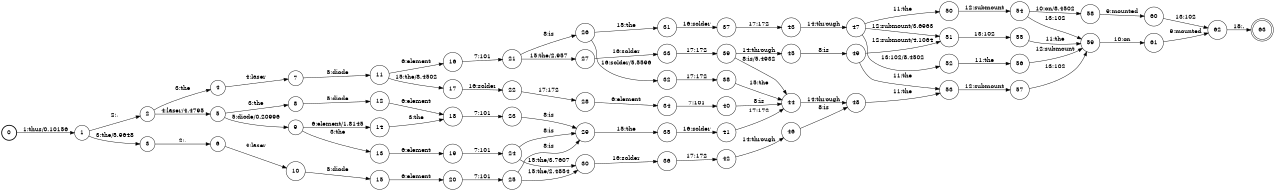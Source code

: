 digraph FST {
rankdir = LR;
size = "8.5,11";
label = "";
center = 1;
orientation = Portrait;
ranksep = "0.4";
nodesep = "0.25";
0 [label = "0", shape = circle, style = bold, fontsize = 14]
	0 -> 1 [label = "1:thus/0.10156", fontsize = 14];
1 [label = "1", shape = circle, style = solid, fontsize = 14]
	1 -> 2 [label = "2:,", fontsize = 14];
	1 -> 3 [label = "3:the/5.9648", fontsize = 14];
2 [label = "2", shape = circle, style = solid, fontsize = 14]
	2 -> 4 [label = "3:the", fontsize = 14];
	2 -> 5 [label = "4:laser/4.4795", fontsize = 14];
3 [label = "3", shape = circle, style = solid, fontsize = 14]
	3 -> 6 [label = "2:,", fontsize = 14];
4 [label = "4", shape = circle, style = solid, fontsize = 14]
	4 -> 7 [label = "4:laser", fontsize = 14];
5 [label = "5", shape = circle, style = solid, fontsize = 14]
	5 -> 8 [label = "3:the", fontsize = 14];
	5 -> 9 [label = "5:diode/0.20996", fontsize = 14];
6 [label = "6", shape = circle, style = solid, fontsize = 14]
	6 -> 10 [label = "4:laser", fontsize = 14];
7 [label = "7", shape = circle, style = solid, fontsize = 14]
	7 -> 11 [label = "5:diode", fontsize = 14];
8 [label = "8", shape = circle, style = solid, fontsize = 14]
	8 -> 12 [label = "5:diode", fontsize = 14];
9 [label = "9", shape = circle, style = solid, fontsize = 14]
	9 -> 13 [label = "3:the", fontsize = 14];
	9 -> 14 [label = "6:element/1.8145", fontsize = 14];
10 [label = "10", shape = circle, style = solid, fontsize = 14]
	10 -> 15 [label = "5:diode", fontsize = 14];
11 [label = "11", shape = circle, style = solid, fontsize = 14]
	11 -> 17 [label = "15:the/8.4502", fontsize = 14];
	11 -> 16 [label = "6:element", fontsize = 14];
12 [label = "12", shape = circle, style = solid, fontsize = 14]
	12 -> 18 [label = "6:element", fontsize = 14];
13 [label = "13", shape = circle, style = solid, fontsize = 14]
	13 -> 19 [label = "6:element", fontsize = 14];
14 [label = "14", shape = circle, style = solid, fontsize = 14]
	14 -> 18 [label = "3:the", fontsize = 14];
15 [label = "15", shape = circle, style = solid, fontsize = 14]
	15 -> 20 [label = "6:element", fontsize = 14];
16 [label = "16", shape = circle, style = solid, fontsize = 14]
	16 -> 21 [label = "7:101", fontsize = 14];
17 [label = "17", shape = circle, style = solid, fontsize = 14]
	17 -> 22 [label = "16:solder", fontsize = 14];
18 [label = "18", shape = circle, style = solid, fontsize = 14]
	18 -> 23 [label = "7:101", fontsize = 14];
19 [label = "19", shape = circle, style = solid, fontsize = 14]
	19 -> 24 [label = "7:101", fontsize = 14];
20 [label = "20", shape = circle, style = solid, fontsize = 14]
	20 -> 25 [label = "7:101", fontsize = 14];
21 [label = "21", shape = circle, style = solid, fontsize = 14]
	21 -> 27 [label = "15:the/2.957", fontsize = 14];
	21 -> 26 [label = "8:is", fontsize = 14];
22 [label = "22", shape = circle, style = solid, fontsize = 14]
	22 -> 28 [label = "17:172", fontsize = 14];
23 [label = "23", shape = circle, style = solid, fontsize = 14]
	23 -> 29 [label = "8:is", fontsize = 14];
24 [label = "24", shape = circle, style = solid, fontsize = 14]
	24 -> 30 [label = "15:the/3.7607", fontsize = 14];
	24 -> 29 [label = "8:is", fontsize = 14];
25 [label = "25", shape = circle, style = solid, fontsize = 14]
	25 -> 30 [label = "15:the/2.4854", fontsize = 14];
	25 -> 29 [label = "8:is", fontsize = 14];
26 [label = "26", shape = circle, style = solid, fontsize = 14]
	26 -> 31 [label = "15:the", fontsize = 14];
	26 -> 32 [label = "16:solder/5.5596", fontsize = 14];
27 [label = "27", shape = circle, style = solid, fontsize = 14]
	27 -> 33 [label = "16:solder", fontsize = 14];
28 [label = "28", shape = circle, style = solid, fontsize = 14]
	28 -> 34 [label = "6:element", fontsize = 14];
29 [label = "29", shape = circle, style = solid, fontsize = 14]
	29 -> 35 [label = "15:the", fontsize = 14];
30 [label = "30", shape = circle, style = solid, fontsize = 14]
	30 -> 36 [label = "16:solder", fontsize = 14];
31 [label = "31", shape = circle, style = solid, fontsize = 14]
	31 -> 37 [label = "16:solder", fontsize = 14];
32 [label = "32", shape = circle, style = solid, fontsize = 14]
	32 -> 38 [label = "17:172", fontsize = 14];
33 [label = "33", shape = circle, style = solid, fontsize = 14]
	33 -> 39 [label = "17:172", fontsize = 14];
34 [label = "34", shape = circle, style = solid, fontsize = 14]
	34 -> 40 [label = "7:101", fontsize = 14];
35 [label = "35", shape = circle, style = solid, fontsize = 14]
	35 -> 41 [label = "16:solder", fontsize = 14];
36 [label = "36", shape = circle, style = solid, fontsize = 14]
	36 -> 42 [label = "17:172", fontsize = 14];
37 [label = "37", shape = circle, style = solid, fontsize = 14]
	37 -> 43 [label = "17:172", fontsize = 14];
38 [label = "38", shape = circle, style = solid, fontsize = 14]
	38 -> 44 [label = "15:the", fontsize = 14];
39 [label = "39", shape = circle, style = solid, fontsize = 14]
	39 -> 44 [label = "8:is/5.4932", fontsize = 14];
	39 -> 45 [label = "14:through", fontsize = 14];
40 [label = "40", shape = circle, style = solid, fontsize = 14]
	40 -> 44 [label = "8:is", fontsize = 14];
41 [label = "41", shape = circle, style = solid, fontsize = 14]
	41 -> 44 [label = "17:172", fontsize = 14];
42 [label = "42", shape = circle, style = solid, fontsize = 14]
	42 -> 46 [label = "14:through", fontsize = 14];
43 [label = "43", shape = circle, style = solid, fontsize = 14]
	43 -> 47 [label = "14:through", fontsize = 14];
44 [label = "44", shape = circle, style = solid, fontsize = 14]
	44 -> 48 [label = "14:through", fontsize = 14];
45 [label = "45", shape = circle, style = solid, fontsize = 14]
	45 -> 49 [label = "8:is", fontsize = 14];
46 [label = "46", shape = circle, style = solid, fontsize = 14]
	46 -> 48 [label = "8:is", fontsize = 14];
47 [label = "47", shape = circle, style = solid, fontsize = 14]
	47 -> 50 [label = "11:the", fontsize = 14];
	47 -> 51 [label = "12:submount/3.6963", fontsize = 14];
	47 -> 52 [label = "13:102/8.4502", fontsize = 14];
48 [label = "48", shape = circle, style = solid, fontsize = 14]
	48 -> 53 [label = "11:the", fontsize = 14];
49 [label = "49", shape = circle, style = solid, fontsize = 14]
	49 -> 53 [label = "11:the", fontsize = 14];
	49 -> 51 [label = "12:submount/4.1064", fontsize = 14];
50 [label = "50", shape = circle, style = solid, fontsize = 14]
	50 -> 54 [label = "12:submount", fontsize = 14];
51 [label = "51", shape = circle, style = solid, fontsize = 14]
	51 -> 55 [label = "13:102", fontsize = 14];
52 [label = "52", shape = circle, style = solid, fontsize = 14]
	52 -> 56 [label = "11:the", fontsize = 14];
53 [label = "53", shape = circle, style = solid, fontsize = 14]
	53 -> 57 [label = "12:submount", fontsize = 14];
54 [label = "54", shape = circle, style = solid, fontsize = 14]
	54 -> 58 [label = "10:on/8.4502", fontsize = 14];
	54 -> 59 [label = "13:102", fontsize = 14];
55 [label = "55", shape = circle, style = solid, fontsize = 14]
	55 -> 59 [label = "11:the", fontsize = 14];
56 [label = "56", shape = circle, style = solid, fontsize = 14]
	56 -> 59 [label = "12:submount", fontsize = 14];
57 [label = "57", shape = circle, style = solid, fontsize = 14]
	57 -> 59 [label = "13:102", fontsize = 14];
58 [label = "58", shape = circle, style = solid, fontsize = 14]
	58 -> 60 [label = "9:mounted", fontsize = 14];
59 [label = "59", shape = circle, style = solid, fontsize = 14]
	59 -> 61 [label = "10:on", fontsize = 14];
60 [label = "60", shape = circle, style = solid, fontsize = 14]
	60 -> 62 [label = "13:102", fontsize = 14];
61 [label = "61", shape = circle, style = solid, fontsize = 14]
	61 -> 62 [label = "9:mounted", fontsize = 14];
62 [label = "62", shape = circle, style = solid, fontsize = 14]
	62 -> 63 [label = "18:.", fontsize = 14];
63 [label = "63", shape = doublecircle, style = solid, fontsize = 14]
}
